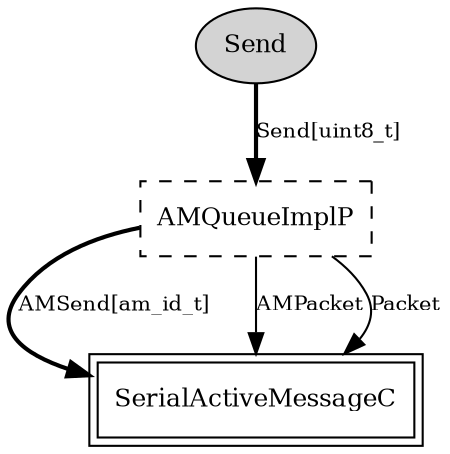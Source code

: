 digraph "tos.lib.serial.SerialAMQueueP" {
  n0x7fcf8fc08cf0 [shape=ellipse, style=filled, label="Send", fontsize=12];
  "SerialAMQueueP.AMQueueImplP" [fontsize=12, shape=box, style=dashed, label="AMQueueImplP", URL="../chtml/tos.system.AMQueueImplP.html"];
  "SerialAMQueueP.AMQueueImplP" [fontsize=12, shape=box, style=dashed, label="AMQueueImplP", URL="../chtml/tos.system.AMQueueImplP.html"];
  "SerialActiveMessageC" [fontsize=12, shape=box,peripheries=2, URL="../chtml/tos.lib.serial.SerialActiveMessageC.html"];
  "SerialAMQueueP.AMQueueImplP" [fontsize=12, shape=box, style=dashed, label="AMQueueImplP", URL="../chtml/tos.system.AMQueueImplP.html"];
  "SerialActiveMessageC" [fontsize=12, shape=box,peripheries=2, URL="../chtml/tos.lib.serial.SerialActiveMessageC.html"];
  "SerialAMQueueP.AMQueueImplP" [fontsize=12, shape=box, style=dashed, label="AMQueueImplP", URL="../chtml/tos.system.AMQueueImplP.html"];
  "SerialActiveMessageC" [fontsize=12, shape=box,peripheries=2, URL="../chtml/tos.lib.serial.SerialActiveMessageC.html"];
  "n0x7fcf8fc08cf0" -> "SerialAMQueueP.AMQueueImplP" [label="Send[uint8_t]", style=bold, URL="../ihtml/tos.interfaces.Send.html", fontsize=10];
  "SerialAMQueueP.AMQueueImplP" -> "SerialActiveMessageC" [label="AMSend[am_id_t]", style=bold, URL="../ihtml/tos.interfaces.AMSend.html", fontsize=10];
  "SerialAMQueueP.AMQueueImplP" -> "SerialActiveMessageC" [label="AMPacket", URL="../ihtml/tos.interfaces.AMPacket.html", fontsize=10];
  "SerialAMQueueP.AMQueueImplP" -> "SerialActiveMessageC" [label="Packet", URL="../ihtml/tos.interfaces.Packet.html", fontsize=10];
}
